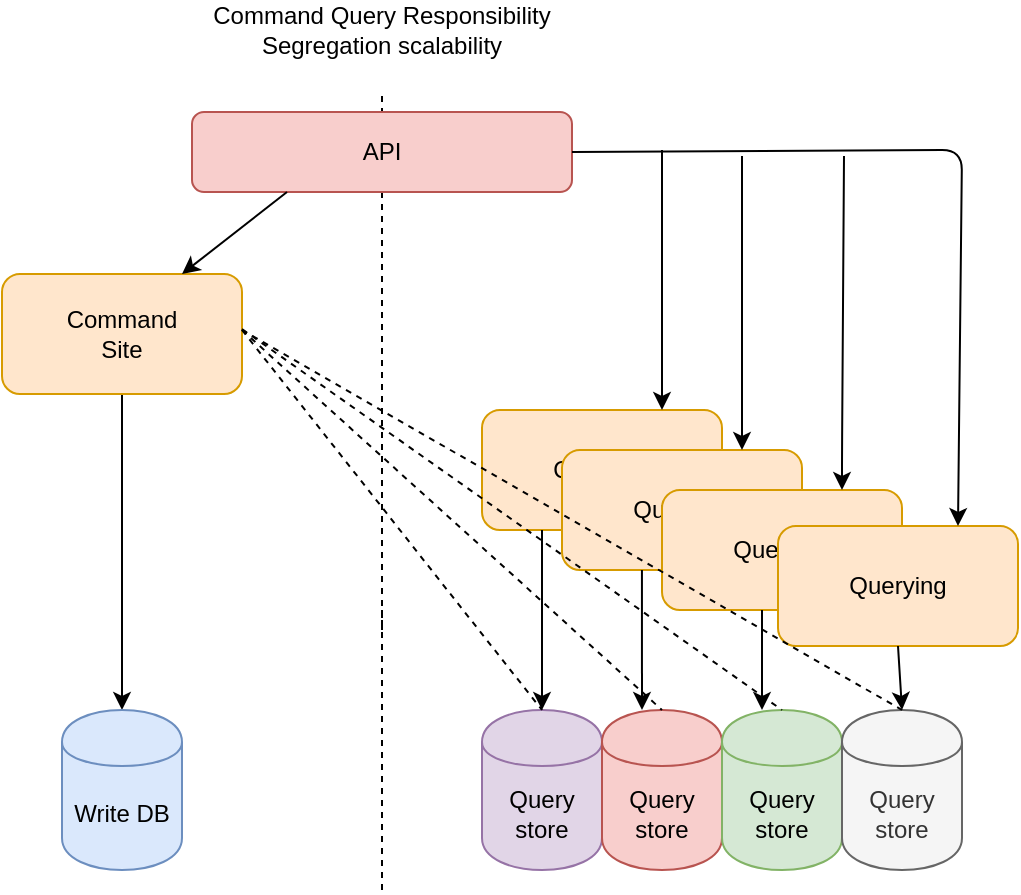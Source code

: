 <mxfile version="12.8.8" type="device"><diagram id="GnRaD4OJf5etqDCDZBcy" name="Page-1"><mxGraphModel dx="998" dy="548" grid="0" gridSize="10" guides="1" tooltips="1" connect="1" arrows="1" fold="1" page="1" pageScale="1" pageWidth="827" pageHeight="1169" math="0" shadow="0"><root><mxCell id="0"/><mxCell id="1" parent="0"/><mxCell id="qvkVCBW47_Cr8BAYBct_-1" value="Command Query Responsibility Segregation scalability" style="text;html=1;strokeColor=none;fillColor=none;align=center;verticalAlign=middle;whiteSpace=wrap;rounded=0;" parent="1" vertex="1"><mxGeometry x="310" y="20" width="180" height="20" as="geometry"/></mxCell><mxCell id="8Z8jU1PFiM_0TG1JdnMx-27" style="edgeStyle=orthogonalEdgeStyle;rounded=0;orthogonalLoop=1;jettySize=auto;html=1;entryX=0.5;entryY=0;entryDx=0;entryDy=0;" parent="1" source="qvkVCBW47_Cr8BAYBct_-3" target="8Z8jU1PFiM_0TG1JdnMx-26" edge="1"><mxGeometry relative="1" as="geometry"/></mxCell><mxCell id="qvkVCBW47_Cr8BAYBct_-3" value="Command&lt;br&gt;Site" style="rounded=1;whiteSpace=wrap;html=1;fillColor=#ffe6cc;strokeColor=#d79b00;" parent="1" vertex="1"><mxGeometry x="210" y="152" width="120" height="60" as="geometry"/></mxCell><mxCell id="qvkVCBW47_Cr8BAYBct_-4" value="Querying" style="rounded=1;whiteSpace=wrap;html=1;fillColor=#ffe6cc;strokeColor=#d79b00;" parent="1" vertex="1"><mxGeometry x="450" y="220" width="120" height="60" as="geometry"/></mxCell><mxCell id="qvkVCBW47_Cr8BAYBct_-13" value="" style="endArrow=none;dashed=1;html=1;" parent="1" edge="1"><mxGeometry width="50" height="50" relative="1" as="geometry"><mxPoint x="400" y="330" as="sourcePoint"/><mxPoint x="400" y="60" as="targetPoint"/></mxGeometry></mxCell><mxCell id="qvkVCBW47_Cr8BAYBct_-17" value="API" style="rounded=1;whiteSpace=wrap;html=1;fillColor=#f8cecc;strokeColor=#b85450;" parent="1" vertex="1"><mxGeometry x="305" y="71" width="190" height="40" as="geometry"/></mxCell><mxCell id="3vCTBIT0c0VjzbWzm7vQ-3" value="" style="endArrow=none;dashed=1;html=1;" parent="1" edge="1"><mxGeometry width="50" height="50" relative="1" as="geometry"><mxPoint x="400" y="460" as="sourcePoint"/><mxPoint x="400" y="320" as="targetPoint"/></mxGeometry></mxCell><mxCell id="8Z8jU1PFiM_0TG1JdnMx-1" value="Querying" style="rounded=1;whiteSpace=wrap;html=1;fillColor=#ffe6cc;strokeColor=#d79b00;" parent="1" vertex="1"><mxGeometry x="490" y="240" width="120" height="60" as="geometry"/></mxCell><mxCell id="8Z8jU1PFiM_0TG1JdnMx-2" value="Querying" style="rounded=1;whiteSpace=wrap;html=1;fillColor=#ffe6cc;strokeColor=#d79b00;" parent="1" vertex="1"><mxGeometry x="540" y="260" width="120" height="60" as="geometry"/></mxCell><mxCell id="8Z8jU1PFiM_0TG1JdnMx-3" value="Querying" style="rounded=1;whiteSpace=wrap;html=1;fillColor=#ffe6cc;strokeColor=#d79b00;" parent="1" vertex="1"><mxGeometry x="598" y="278" width="120" height="60" as="geometry"/></mxCell><mxCell id="8Z8jU1PFiM_0TG1JdnMx-12" value="Query store" style="shape=cylinder;whiteSpace=wrap;html=1;boundedLbl=1;backgroundOutline=1;fillColor=#e1d5e7;strokeColor=#9673a6;" parent="1" vertex="1"><mxGeometry x="450" y="370" width="60" height="80" as="geometry"/></mxCell><mxCell id="8Z8jU1PFiM_0TG1JdnMx-13" value="&lt;span&gt;Query store&lt;/span&gt;" style="shape=cylinder;whiteSpace=wrap;html=1;boundedLbl=1;backgroundOutline=1;fillColor=#f8cecc;strokeColor=#b85450;" parent="1" vertex="1"><mxGeometry x="510" y="370" width="60" height="80" as="geometry"/></mxCell><mxCell id="8Z8jU1PFiM_0TG1JdnMx-14" value="&lt;span&gt;Query store&lt;/span&gt;" style="shape=cylinder;whiteSpace=wrap;html=1;boundedLbl=1;backgroundOutline=1;fillColor=#d5e8d4;strokeColor=#82b366;" parent="1" vertex="1"><mxGeometry x="570" y="370" width="60" height="80" as="geometry"/></mxCell><mxCell id="8Z8jU1PFiM_0TG1JdnMx-15" value="&lt;span&gt;Query store&lt;/span&gt;" style="shape=cylinder;whiteSpace=wrap;html=1;boundedLbl=1;backgroundOutline=1;fillColor=#f5f5f5;strokeColor=#666666;fontColor=#333333;" parent="1" vertex="1"><mxGeometry x="630" y="370" width="60" height="80" as="geometry"/></mxCell><mxCell id="8Z8jU1PFiM_0TG1JdnMx-18" value="" style="endArrow=classic;html=1;exitX=0.25;exitY=1;exitDx=0;exitDy=0;entryX=0.5;entryY=0;entryDx=0;entryDy=0;" parent="1" source="qvkVCBW47_Cr8BAYBct_-4" target="8Z8jU1PFiM_0TG1JdnMx-12" edge="1"><mxGeometry width="50" height="50" relative="1" as="geometry"><mxPoint x="450" y="320" as="sourcePoint"/><mxPoint x="500" y="270" as="targetPoint"/></mxGeometry></mxCell><mxCell id="8Z8jU1PFiM_0TG1JdnMx-19" value="" style="endArrow=classic;html=1;exitX=0.333;exitY=1;exitDx=0;exitDy=0;exitPerimeter=0;" parent="1" source="8Z8jU1PFiM_0TG1JdnMx-1" edge="1"><mxGeometry width="50" height="50" relative="1" as="geometry"><mxPoint x="530.5" y="240" as="sourcePoint"/><mxPoint x="530" y="370" as="targetPoint"/></mxGeometry></mxCell><mxCell id="8Z8jU1PFiM_0TG1JdnMx-21" value="" style="endArrow=classic;html=1;" parent="1" edge="1"><mxGeometry width="50" height="50" relative="1" as="geometry"><mxPoint x="590" y="320" as="sourcePoint"/><mxPoint x="590" y="370" as="targetPoint"/></mxGeometry></mxCell><mxCell id="8Z8jU1PFiM_0TG1JdnMx-22" value="" style="endArrow=classic;html=1;exitX=0.5;exitY=1;exitDx=0;exitDy=0;" parent="1" source="8Z8jU1PFiM_0TG1JdnMx-3" edge="1"><mxGeometry width="50" height="50" relative="1" as="geometry"><mxPoint x="660" y="300" as="sourcePoint"/><mxPoint x="660" y="370" as="targetPoint"/></mxGeometry></mxCell><mxCell id="8Z8jU1PFiM_0TG1JdnMx-26" value="Write DB" style="shape=cylinder;whiteSpace=wrap;html=1;boundedLbl=1;backgroundOutline=1;fillColor=#dae8fc;strokeColor=#6c8ebf;" parent="1" vertex="1"><mxGeometry x="240" y="370" width="60" height="80" as="geometry"/></mxCell><mxCell id="8Z8jU1PFiM_0TG1JdnMx-29" value="" style="endArrow=none;dashed=1;html=1;entryX=0.5;entryY=0;entryDx=0;entryDy=0;" parent="1" target="8Z8jU1PFiM_0TG1JdnMx-14" edge="1"><mxGeometry width="50" height="50" relative="1" as="geometry"><mxPoint x="330" y="179.5" as="sourcePoint"/><mxPoint x="690" y="179.5" as="targetPoint"/></mxGeometry></mxCell><mxCell id="8Z8jU1PFiM_0TG1JdnMx-30" value="" style="endArrow=none;dashed=1;html=1;entryX=0.5;entryY=0;entryDx=0;entryDy=0;" parent="1" target="8Z8jU1PFiM_0TG1JdnMx-15" edge="1"><mxGeometry width="50" height="50" relative="1" as="geometry"><mxPoint x="330" y="180" as="sourcePoint"/><mxPoint x="650" y="240" as="targetPoint"/></mxGeometry></mxCell><mxCell id="8Z8jU1PFiM_0TG1JdnMx-31" value="" style="endArrow=none;dashed=1;html=1;" parent="1" edge="1"><mxGeometry width="50" height="50" relative="1" as="geometry"><mxPoint x="330" y="180" as="sourcePoint"/><mxPoint x="480" y="370" as="targetPoint"/></mxGeometry></mxCell><mxCell id="8Z8jU1PFiM_0TG1JdnMx-32" value="" style="endArrow=none;dashed=1;html=1;entryX=0.5;entryY=0;entryDx=0;entryDy=0;" parent="1" target="8Z8jU1PFiM_0TG1JdnMx-13" edge="1"><mxGeometry width="50" height="50" relative="1" as="geometry"><mxPoint x="330" y="180" as="sourcePoint"/><mxPoint x="690" y="260" as="targetPoint"/></mxGeometry></mxCell><mxCell id="8Z8jU1PFiM_0TG1JdnMx-33" value="" style="endArrow=classic;html=1;exitX=0.25;exitY=1;exitDx=0;exitDy=0;entryX=0.75;entryY=0;entryDx=0;entryDy=0;" parent="1" source="qvkVCBW47_Cr8BAYBct_-17" target="qvkVCBW47_Cr8BAYBct_-3" edge="1"><mxGeometry width="50" height="50" relative="1" as="geometry"><mxPoint x="450" y="320" as="sourcePoint"/><mxPoint x="500" y="270" as="targetPoint"/></mxGeometry></mxCell><mxCell id="8Z8jU1PFiM_0TG1JdnMx-34" value="" style="endArrow=classic;html=1;exitX=1;exitY=0.5;exitDx=0;exitDy=0;entryX=0.75;entryY=0;entryDx=0;entryDy=0;" parent="1" source="qvkVCBW47_Cr8BAYBct_-17" target="8Z8jU1PFiM_0TG1JdnMx-3" edge="1"><mxGeometry width="50" height="50" relative="1" as="geometry"><mxPoint x="450" y="320" as="sourcePoint"/><mxPoint x="500" y="270" as="targetPoint"/><Array as="points"><mxPoint x="690" y="90"/></Array></mxGeometry></mxCell><mxCell id="8Z8jU1PFiM_0TG1JdnMx-35" value="" style="endArrow=classic;html=1;entryX=0.75;entryY=0;entryDx=0;entryDy=0;" parent="1" target="qvkVCBW47_Cr8BAYBct_-4" edge="1"><mxGeometry width="50" height="50" relative="1" as="geometry"><mxPoint x="540" y="90" as="sourcePoint"/><mxPoint x="500" y="180" as="targetPoint"/></mxGeometry></mxCell><mxCell id="8Z8jU1PFiM_0TG1JdnMx-36" value="" style="endArrow=classic;html=1;entryX=0.75;entryY=0;entryDx=0;entryDy=0;" parent="1" target="8Z8jU1PFiM_0TG1JdnMx-1" edge="1"><mxGeometry width="50" height="50" relative="1" as="geometry"><mxPoint x="580" y="93" as="sourcePoint"/><mxPoint x="590" y="220" as="targetPoint"/></mxGeometry></mxCell><mxCell id="8Z8jU1PFiM_0TG1JdnMx-37" value="" style="endArrow=classic;html=1;entryX=0.75;entryY=0;entryDx=0;entryDy=0;" parent="1" target="8Z8jU1PFiM_0TG1JdnMx-2" edge="1"><mxGeometry width="50" height="50" relative="1" as="geometry"><mxPoint x="631" y="93" as="sourcePoint"/><mxPoint x="630" y="220" as="targetPoint"/><Array as="points"><mxPoint x="630" y="243"/></Array></mxGeometry></mxCell></root></mxGraphModel></diagram></mxfile>
